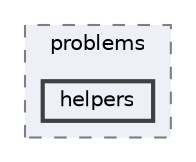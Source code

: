 digraph "/home/runner/work/idol/idol/lib/include/idol/mixed-integer/problems/helpers"
{
 // LATEX_PDF_SIZE
  bgcolor="transparent";
  edge [fontname=Helvetica,fontsize=10,labelfontname=Helvetica,labelfontsize=10];
  node [fontname=Helvetica,fontsize=10,shape=box,height=0.2,width=0.4];
  compound=true
  subgraph clusterdir_0ca495717d4fd2bc76df5a3a6c9ca296 {
    graph [ bgcolor="#edf0f7", pencolor="grey50", label="problems", fontname=Helvetica,fontsize=10 style="filled,dashed", URL="dir_0ca495717d4fd2bc76df5a3a6c9ca296.html",tooltip=""]
  dir_adfa9b24b8cd6b38bd6e4e971f5a371e [label="helpers", fillcolor="#edf0f7", color="grey25", style="filled,bold", URL="dir_adfa9b24b8cd6b38bd6e4e971f5a371e.html",tooltip=""];
  }
}
